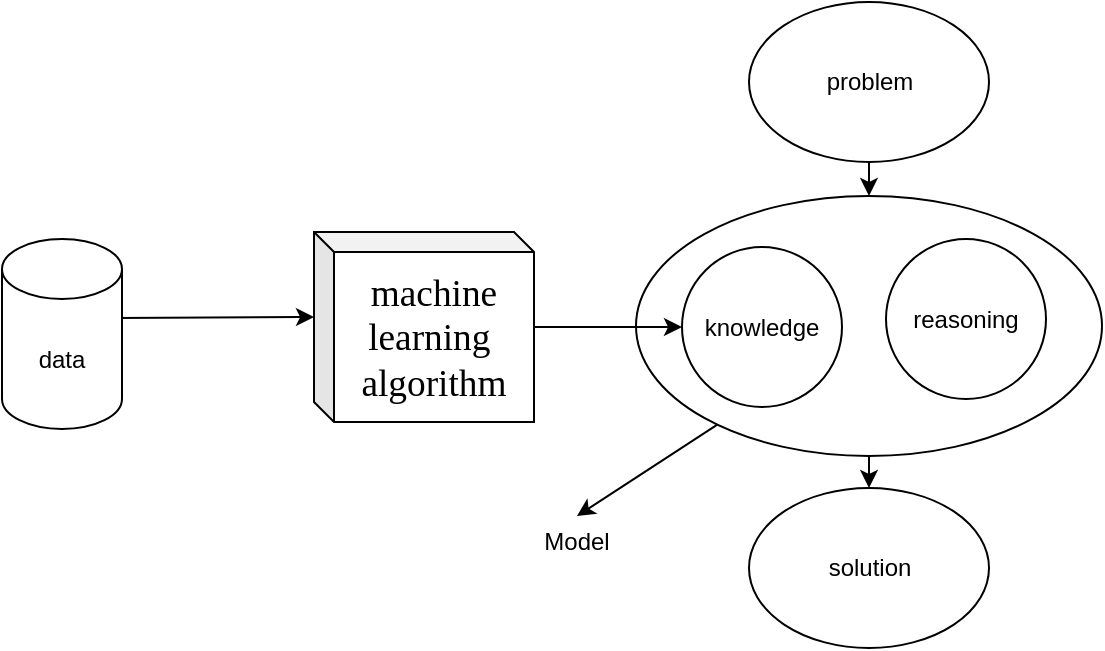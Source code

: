 <mxfile version="20.8.1" type="device"><diagram id="tklFnD__nH3VXYFAmGoJ" name="Page-1"><mxGraphModel dx="880" dy="484" grid="0" gridSize="10" guides="1" tooltips="1" connect="1" arrows="1" fold="1" page="1" pageScale="1" pageWidth="850" pageHeight="1100" math="0" shadow="0"><root><mxCell id="0"/><mxCell id="1" parent="0"/><mxCell id="KaudR49839s6x3my1JN6-3" style="rounded=0;orthogonalLoop=1;jettySize=auto;html=1;entryX=0;entryY=0;entryDx=0;entryDy=42.5;entryPerimeter=0;exitX=0.95;exitY=0.416;exitDx=0;exitDy=0;exitPerimeter=0;" edge="1" parent="1" source="KaudR49839s6x3my1JN6-1" target="KaudR49839s6x3my1JN6-2"><mxGeometry relative="1" as="geometry"><mxPoint x="169" y="213" as="sourcePoint"/><mxPoint x="207" y="223" as="targetPoint"/></mxGeometry></mxCell><mxCell id="KaudR49839s6x3my1JN6-1" value="data" style="shape=cylinder3;whiteSpace=wrap;html=1;boundedLbl=1;backgroundOutline=1;size=15;" vertex="1" parent="1"><mxGeometry x="74" y="187.5" width="60" height="95" as="geometry"/></mxCell><mxCell id="KaudR49839s6x3my1JN6-2" value="&lt;span id=&quot;docs-internal-guid-482d0ee4-7fff-3768-5b7d-640967f1a1ee&quot;&gt;&lt;span style=&quot;font-size: 14pt; font-family: &amp;quot;Times New Roman&amp;quot;; background-color: transparent; font-variant-numeric: normal; font-variant-east-asian: normal; vertical-align: baseline;&quot;&gt;machine &lt;br&gt;learning&amp;nbsp;&lt;br&gt;algorithm&lt;/span&gt;&lt;/span&gt;" style="shape=cube;whiteSpace=wrap;html=1;boundedLbl=1;backgroundOutline=1;darkOpacity=0.05;darkOpacity2=0.1;size=10;" vertex="1" parent="1"><mxGeometry x="230" y="184" width="110" height="95" as="geometry"/></mxCell><mxCell id="KaudR49839s6x3my1JN6-7" style="edgeStyle=none;rounded=0;orthogonalLoop=1;jettySize=auto;html=1;entryX=0;entryY=0.5;entryDx=0;entryDy=0;" edge="1" parent="1" source="KaudR49839s6x3my1JN6-2" target="KaudR49839s6x3my1JN6-8"><mxGeometry relative="1" as="geometry"/></mxCell><mxCell id="KaudR49839s6x3my1JN6-15" style="edgeStyle=none;rounded=0;orthogonalLoop=1;jettySize=auto;html=1;entryX=0.5;entryY=0;entryDx=0;entryDy=0;" edge="1" parent="1" source="KaudR49839s6x3my1JN6-4" target="KaudR49839s6x3my1JN6-13"><mxGeometry relative="1" as="geometry"/></mxCell><mxCell id="KaudR49839s6x3my1JN6-4" value="" style="ellipse;whiteSpace=wrap;html=1;fillColor=none;" vertex="1" parent="1"><mxGeometry x="391" y="166" width="233" height="130" as="geometry"/></mxCell><mxCell id="KaudR49839s6x3my1JN6-5" style="edgeStyle=none;rounded=0;orthogonalLoop=1;jettySize=auto;html=1;entryX=0.5;entryY=0;entryDx=0;entryDy=0;" edge="1" parent="1" source="KaudR49839s6x3my1JN6-4" target="KaudR49839s6x3my1JN6-6"><mxGeometry relative="1" as="geometry"><mxPoint x="360" y="360" as="targetPoint"/></mxGeometry></mxCell><mxCell id="KaudR49839s6x3my1JN6-6" value="Model" style="text;html=1;strokeColor=none;fillColor=none;align=center;verticalAlign=middle;whiteSpace=wrap;rounded=0;" vertex="1" parent="1"><mxGeometry x="336" y="326" width="51" height="26" as="geometry"/></mxCell><mxCell id="KaudR49839s6x3my1JN6-8" value="knowledge" style="ellipse;whiteSpace=wrap;html=1;aspect=fixed;" vertex="1" parent="1"><mxGeometry x="414" y="191.5" width="80" height="80" as="geometry"/></mxCell><mxCell id="KaudR49839s6x3my1JN6-11" value="reasoning" style="ellipse;whiteSpace=wrap;html=1;aspect=fixed;" vertex="1" parent="1"><mxGeometry x="516" y="187.5" width="80" height="80" as="geometry"/></mxCell><mxCell id="KaudR49839s6x3my1JN6-14" style="edgeStyle=none;rounded=0;orthogonalLoop=1;jettySize=auto;html=1;entryX=0.5;entryY=0;entryDx=0;entryDy=0;" edge="1" parent="1" source="KaudR49839s6x3my1JN6-12" target="KaudR49839s6x3my1JN6-4"><mxGeometry relative="1" as="geometry"/></mxCell><mxCell id="KaudR49839s6x3my1JN6-12" value="problem" style="ellipse;whiteSpace=wrap;html=1;fillColor=none;" vertex="1" parent="1"><mxGeometry x="447.5" y="69" width="120" height="80" as="geometry"/></mxCell><mxCell id="KaudR49839s6x3my1JN6-13" value="solution" style="ellipse;whiteSpace=wrap;html=1;fillColor=none;" vertex="1" parent="1"><mxGeometry x="447.5" y="312" width="120" height="80" as="geometry"/></mxCell></root></mxGraphModel></diagram></mxfile>